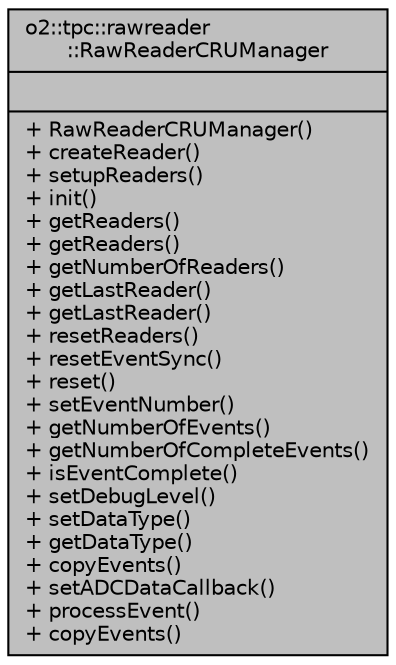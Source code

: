 digraph "o2::tpc::rawreader::RawReaderCRUManager"
{
 // INTERACTIVE_SVG=YES
  bgcolor="transparent";
  edge [fontname="Helvetica",fontsize="10",labelfontname="Helvetica",labelfontsize="10"];
  node [fontname="Helvetica",fontsize="10",shape=record];
  Node1 [label="{o2::tpc::rawreader\l::RawReaderCRUManager\n||+ RawReaderCRUManager()\l+ createReader()\l+ setupReaders()\l+ init()\l+ getReaders()\l+ getReaders()\l+ getNumberOfReaders()\l+ getLastReader()\l+ getLastReader()\l+ resetReaders()\l+ resetEventSync()\l+ reset()\l+ setEventNumber()\l+ getNumberOfEvents()\l+ getNumberOfCompleteEvents()\l+ isEventComplete()\l+ setDebugLevel()\l+ setDataType()\l+ getDataType()\l+ copyEvents()\l+ setADCDataCallback()\l+ processEvent()\l+ copyEvents()\l}",height=0.2,width=0.4,color="black", fillcolor="grey75", style="filled", fontcolor="black"];
}
